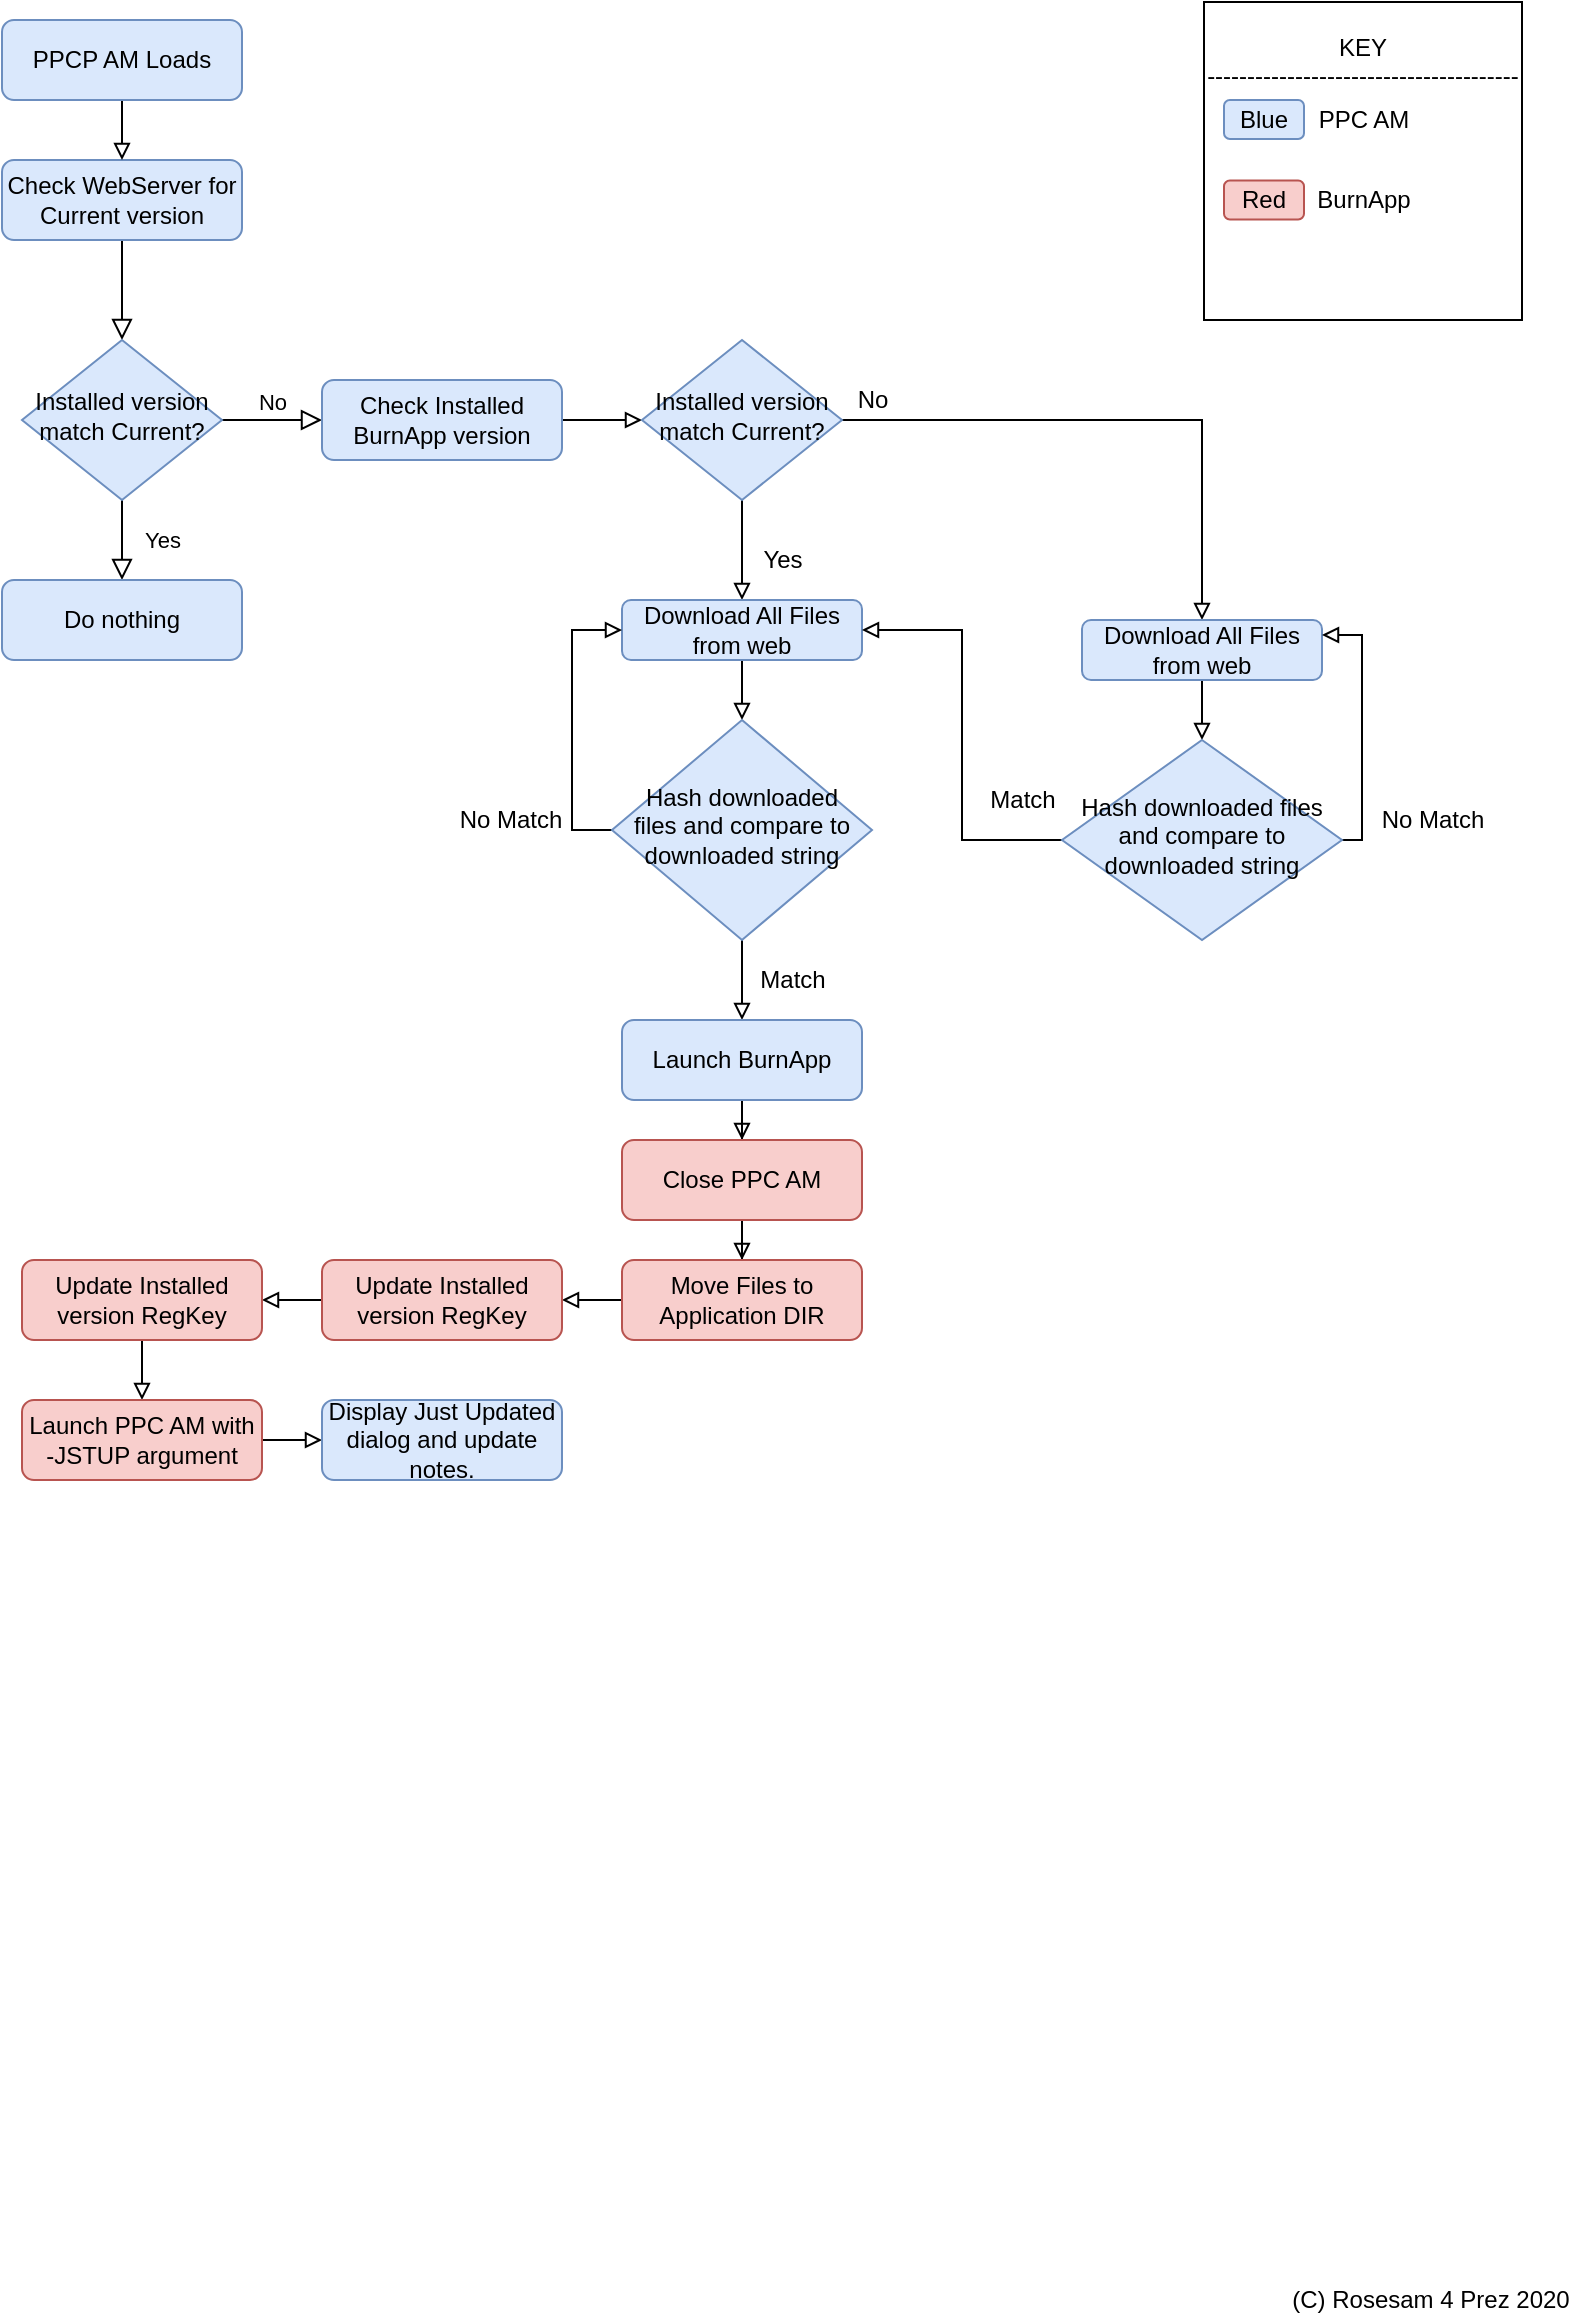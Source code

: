 <mxfile version="14.0.1" type="device"><diagram id="C5RBs43oDa-KdzZeNtuy" name="Page-1"><mxGraphModel dx="1422" dy="800" grid="1" gridSize="10" guides="1" tooltips="1" connect="1" arrows="1" fold="1" page="1" pageScale="1" pageWidth="827" pageHeight="1169" math="0" shadow="0"><root><mxCell id="WIyWlLk6GJQsqaUBKTNV-0"/><mxCell id="WIyWlLk6GJQsqaUBKTNV-1" parent="WIyWlLk6GJQsqaUBKTNV-0"/><mxCell id="WIyWlLk6GJQsqaUBKTNV-2" value="" style="rounded=0;html=1;jettySize=auto;orthogonalLoop=1;fontSize=11;endArrow=block;endFill=0;endSize=8;strokeWidth=1;shadow=0;labelBackgroundColor=none;edgeStyle=orthogonalEdgeStyle;" parent="WIyWlLk6GJQsqaUBKTNV-1" source="WIyWlLk6GJQsqaUBKTNV-3" target="WIyWlLk6GJQsqaUBKTNV-6" edge="1"><mxGeometry relative="1" as="geometry"/></mxCell><mxCell id="WIyWlLk6GJQsqaUBKTNV-3" value="Check WebServer for Current version" style="rounded=1;whiteSpace=wrap;html=1;fontSize=12;glass=0;strokeWidth=1;shadow=0;fillColor=#dae8fc;strokeColor=#6c8ebf;" parent="WIyWlLk6GJQsqaUBKTNV-1" vertex="1"><mxGeometry x="39" y="80" width="120" height="40" as="geometry"/></mxCell><mxCell id="WIyWlLk6GJQsqaUBKTNV-4" value="Yes" style="rounded=0;html=1;jettySize=auto;orthogonalLoop=1;fontSize=11;endArrow=block;endFill=0;endSize=8;strokeWidth=1;shadow=0;labelBackgroundColor=none;edgeStyle=orthogonalEdgeStyle;" parent="WIyWlLk6GJQsqaUBKTNV-1" source="WIyWlLk6GJQsqaUBKTNV-6" edge="1"><mxGeometry y="20" relative="1" as="geometry"><mxPoint as="offset"/><mxPoint x="99" y="290" as="targetPoint"/></mxGeometry></mxCell><mxCell id="WIyWlLk6GJQsqaUBKTNV-5" value="No" style="edgeStyle=orthogonalEdgeStyle;rounded=0;html=1;jettySize=auto;orthogonalLoop=1;fontSize=11;endArrow=block;endFill=0;endSize=8;strokeWidth=1;shadow=0;labelBackgroundColor=none;" parent="WIyWlLk6GJQsqaUBKTNV-1" source="WIyWlLk6GJQsqaUBKTNV-6" edge="1"><mxGeometry y="10" relative="1" as="geometry"><mxPoint as="offset"/><mxPoint x="199" y="210" as="targetPoint"/></mxGeometry></mxCell><mxCell id="WIyWlLk6GJQsqaUBKTNV-6" value="Installed version match Current?" style="rhombus;whiteSpace=wrap;html=1;shadow=0;fontFamily=Helvetica;fontSize=12;align=center;strokeWidth=1;spacing=6;spacingTop=-4;fillColor=#dae8fc;strokeColor=#6c8ebf;" parent="WIyWlLk6GJQsqaUBKTNV-1" vertex="1"><mxGeometry x="49" y="170" width="100" height="80" as="geometry"/></mxCell><mxCell id="WIyWlLk6GJQsqaUBKTNV-11" value="Do nothing" style="rounded=1;whiteSpace=wrap;html=1;fontSize=12;glass=0;strokeWidth=1;shadow=0;fillColor=#dae8fc;strokeColor=#6c8ebf;" parent="WIyWlLk6GJQsqaUBKTNV-1" vertex="1"><mxGeometry x="39" y="290" width="120" height="40" as="geometry"/></mxCell><mxCell id="u6VbgzoQnvYqT4Sm6u48-1" value="" style="edgeStyle=orthogonalEdgeStyle;rounded=0;orthogonalLoop=1;jettySize=auto;html=1;endArrow=block;endFill=0;" edge="1" parent="WIyWlLk6GJQsqaUBKTNV-1" source="u6VbgzoQnvYqT4Sm6u48-0" target="WIyWlLk6GJQsqaUBKTNV-3"><mxGeometry relative="1" as="geometry"/></mxCell><mxCell id="u6VbgzoQnvYqT4Sm6u48-0" value="PPCP AM Loads" style="rounded=1;whiteSpace=wrap;html=1;fontSize=12;glass=0;strokeWidth=1;shadow=0;fillColor=#dae8fc;strokeColor=#6c8ebf;" vertex="1" parent="WIyWlLk6GJQsqaUBKTNV-1"><mxGeometry x="39" y="10" width="120" height="40" as="geometry"/></mxCell><mxCell id="u6VbgzoQnvYqT4Sm6u48-6" value="" style="edgeStyle=orthogonalEdgeStyle;rounded=0;orthogonalLoop=1;jettySize=auto;html=1;endArrow=block;endFill=0;" edge="1" parent="WIyWlLk6GJQsqaUBKTNV-1" source="u6VbgzoQnvYqT4Sm6u48-4" target="u6VbgzoQnvYqT4Sm6u48-5"><mxGeometry relative="1" as="geometry"/></mxCell><mxCell id="u6VbgzoQnvYqT4Sm6u48-4" value="Check Installed BurnApp version" style="rounded=1;whiteSpace=wrap;html=1;fontSize=12;glass=0;strokeWidth=1;shadow=0;fillColor=#dae8fc;strokeColor=#6c8ebf;" vertex="1" parent="WIyWlLk6GJQsqaUBKTNV-1"><mxGeometry x="199" y="190" width="120" height="40" as="geometry"/></mxCell><mxCell id="u6VbgzoQnvYqT4Sm6u48-14" value="" style="edgeStyle=orthogonalEdgeStyle;rounded=0;orthogonalLoop=1;jettySize=auto;html=1;endArrow=block;endFill=0;" edge="1" parent="WIyWlLk6GJQsqaUBKTNV-1" source="u6VbgzoQnvYqT4Sm6u48-5" target="u6VbgzoQnvYqT4Sm6u48-10"><mxGeometry relative="1" as="geometry"/></mxCell><mxCell id="u6VbgzoQnvYqT4Sm6u48-22" style="edgeStyle=orthogonalEdgeStyle;rounded=0;orthogonalLoop=1;jettySize=auto;html=1;exitX=1;exitY=0.5;exitDx=0;exitDy=0;endArrow=block;endFill=0;" edge="1" parent="WIyWlLk6GJQsqaUBKTNV-1" source="u6VbgzoQnvYqT4Sm6u48-5" target="u6VbgzoQnvYqT4Sm6u48-18"><mxGeometry relative="1" as="geometry"/></mxCell><mxCell id="u6VbgzoQnvYqT4Sm6u48-5" value="Installed version match Current?" style="rhombus;whiteSpace=wrap;html=1;shadow=0;fontFamily=Helvetica;fontSize=12;align=center;strokeWidth=1;spacing=6;spacingTop=-4;fillColor=#dae8fc;strokeColor=#6c8ebf;" vertex="1" parent="WIyWlLk6GJQsqaUBKTNV-1"><mxGeometry x="359" y="170" width="100" height="80" as="geometry"/></mxCell><mxCell id="u6VbgzoQnvYqT4Sm6u48-9" value="Yes" style="text;html=1;align=center;verticalAlign=middle;resizable=0;points=[];autosize=1;" vertex="1" parent="WIyWlLk6GJQsqaUBKTNV-1"><mxGeometry x="409" y="270" width="40" height="20" as="geometry"/></mxCell><mxCell id="u6VbgzoQnvYqT4Sm6u48-13" value="" style="edgeStyle=orthogonalEdgeStyle;rounded=0;orthogonalLoop=1;jettySize=auto;html=1;endArrow=block;endFill=0;" edge="1" parent="WIyWlLk6GJQsqaUBKTNV-1" source="u6VbgzoQnvYqT4Sm6u48-10" target="u6VbgzoQnvYqT4Sm6u48-12"><mxGeometry relative="1" as="geometry"/></mxCell><mxCell id="u6VbgzoQnvYqT4Sm6u48-10" value="Download All Files from web" style="rounded=1;whiteSpace=wrap;html=1;fontSize=12;glass=0;strokeWidth=1;shadow=0;fillColor=#dae8fc;strokeColor=#6c8ebf;" vertex="1" parent="WIyWlLk6GJQsqaUBKTNV-1"><mxGeometry x="349" y="300" width="120" height="30" as="geometry"/></mxCell><mxCell id="u6VbgzoQnvYqT4Sm6u48-28" style="edgeStyle=orthogonalEdgeStyle;rounded=0;orthogonalLoop=1;jettySize=auto;html=1;exitX=0;exitY=0.5;exitDx=0;exitDy=0;entryX=0;entryY=0.5;entryDx=0;entryDy=0;endArrow=block;endFill=0;" edge="1" parent="WIyWlLk6GJQsqaUBKTNV-1" source="u6VbgzoQnvYqT4Sm6u48-12" target="u6VbgzoQnvYqT4Sm6u48-10"><mxGeometry relative="1" as="geometry"/></mxCell><mxCell id="u6VbgzoQnvYqT4Sm6u48-31" value="" style="edgeStyle=orthogonalEdgeStyle;rounded=0;orthogonalLoop=1;jettySize=auto;html=1;endArrow=block;endFill=0;" edge="1" parent="WIyWlLk6GJQsqaUBKTNV-1" source="u6VbgzoQnvYqT4Sm6u48-12" target="u6VbgzoQnvYqT4Sm6u48-30"><mxGeometry relative="1" as="geometry"/></mxCell><mxCell id="u6VbgzoQnvYqT4Sm6u48-12" value="Hash downloaded files and compare to downloaded string" style="rhombus;whiteSpace=wrap;html=1;shadow=0;fontFamily=Helvetica;fontSize=12;align=center;strokeWidth=1;spacing=6;spacingTop=-4;fillColor=#dae8fc;strokeColor=#6c8ebf;" vertex="1" parent="WIyWlLk6GJQsqaUBKTNV-1"><mxGeometry x="344" y="360" width="130" height="110" as="geometry"/></mxCell><mxCell id="u6VbgzoQnvYqT4Sm6u48-17" value="" style="edgeStyle=orthogonalEdgeStyle;rounded=0;orthogonalLoop=1;jettySize=auto;html=1;endArrow=block;endFill=0;" edge="1" parent="WIyWlLk6GJQsqaUBKTNV-1" source="u6VbgzoQnvYqT4Sm6u48-18" target="u6VbgzoQnvYqT4Sm6u48-19"><mxGeometry relative="1" as="geometry"/></mxCell><mxCell id="u6VbgzoQnvYqT4Sm6u48-18" value="Download All Files from web" style="rounded=1;whiteSpace=wrap;html=1;fontSize=12;glass=0;strokeWidth=1;shadow=0;fillColor=#dae8fc;strokeColor=#6c8ebf;" vertex="1" parent="WIyWlLk6GJQsqaUBKTNV-1"><mxGeometry x="579" y="310" width="120" height="30" as="geometry"/></mxCell><mxCell id="u6VbgzoQnvYqT4Sm6u48-20" style="edgeStyle=orthogonalEdgeStyle;rounded=0;orthogonalLoop=1;jettySize=auto;html=1;entryX=1;entryY=0.5;entryDx=0;entryDy=0;endArrow=block;endFill=0;" edge="1" parent="WIyWlLk6GJQsqaUBKTNV-1" source="u6VbgzoQnvYqT4Sm6u48-19" target="u6VbgzoQnvYqT4Sm6u48-10"><mxGeometry relative="1" as="geometry"/></mxCell><mxCell id="u6VbgzoQnvYqT4Sm6u48-26" style="edgeStyle=orthogonalEdgeStyle;rounded=0;orthogonalLoop=1;jettySize=auto;html=1;endArrow=block;endFill=0;entryX=1;entryY=0.25;entryDx=0;entryDy=0;" edge="1" parent="WIyWlLk6GJQsqaUBKTNV-1" source="u6VbgzoQnvYqT4Sm6u48-19" target="u6VbgzoQnvYqT4Sm6u48-18"><mxGeometry relative="1" as="geometry"><mxPoint x="729" y="320" as="targetPoint"/><Array as="points"><mxPoint x="719" y="420"/><mxPoint x="719" y="318"/></Array></mxGeometry></mxCell><mxCell id="u6VbgzoQnvYqT4Sm6u48-19" value="Hash downloaded files and compare to downloaded string" style="rhombus;whiteSpace=wrap;html=1;shadow=0;fontFamily=Helvetica;fontSize=12;align=center;strokeWidth=1;spacing=6;spacingTop=-4;fillColor=#dae8fc;strokeColor=#6c8ebf;" vertex="1" parent="WIyWlLk6GJQsqaUBKTNV-1"><mxGeometry x="569" y="370" width="140" height="100" as="geometry"/></mxCell><mxCell id="u6VbgzoQnvYqT4Sm6u48-21" value="Match" style="text;html=1;align=center;verticalAlign=middle;resizable=0;points=[];autosize=1;" vertex="1" parent="WIyWlLk6GJQsqaUBKTNV-1"><mxGeometry x="524" y="390" width="50" height="20" as="geometry"/></mxCell><mxCell id="u6VbgzoQnvYqT4Sm6u48-27" value="No Match" style="text;html=1;align=center;verticalAlign=middle;resizable=0;points=[];autosize=1;" vertex="1" parent="WIyWlLk6GJQsqaUBKTNV-1"><mxGeometry x="719" y="400" width="70" height="20" as="geometry"/></mxCell><mxCell id="u6VbgzoQnvYqT4Sm6u48-29" value="No Match" style="text;html=1;align=center;verticalAlign=middle;resizable=0;points=[];autosize=1;" vertex="1" parent="WIyWlLk6GJQsqaUBKTNV-1"><mxGeometry x="258" y="400" width="70" height="20" as="geometry"/></mxCell><mxCell id="u6VbgzoQnvYqT4Sm6u48-37" value="" style="edgeStyle=orthogonalEdgeStyle;rounded=0;orthogonalLoop=1;jettySize=auto;html=1;endArrow=block;endFill=0;" edge="1" parent="WIyWlLk6GJQsqaUBKTNV-1" source="u6VbgzoQnvYqT4Sm6u48-30" target="u6VbgzoQnvYqT4Sm6u48-35"><mxGeometry relative="1" as="geometry"/></mxCell><mxCell id="u6VbgzoQnvYqT4Sm6u48-30" value="Launch BurnApp" style="rounded=1;whiteSpace=wrap;html=1;fontSize=12;glass=0;strokeWidth=1;shadow=0;fillColor=#dae8fc;strokeColor=#6c8ebf;" vertex="1" parent="WIyWlLk6GJQsqaUBKTNV-1"><mxGeometry x="349" y="510" width="120" height="40" as="geometry"/></mxCell><mxCell id="u6VbgzoQnvYqT4Sm6u48-32" value="Match" style="text;html=1;align=center;verticalAlign=middle;resizable=0;points=[];autosize=1;" vertex="1" parent="WIyWlLk6GJQsqaUBKTNV-1"><mxGeometry x="409" y="480" width="50" height="20" as="geometry"/></mxCell><mxCell id="u6VbgzoQnvYqT4Sm6u48-33" value="No" style="text;html=1;align=center;verticalAlign=middle;resizable=0;points=[];autosize=1;" vertex="1" parent="WIyWlLk6GJQsqaUBKTNV-1"><mxGeometry x="459" y="190" width="30" height="20" as="geometry"/></mxCell><mxCell id="u6VbgzoQnvYqT4Sm6u48-39" value="" style="edgeStyle=orthogonalEdgeStyle;rounded=0;orthogonalLoop=1;jettySize=auto;html=1;endArrow=block;endFill=0;" edge="1" parent="WIyWlLk6GJQsqaUBKTNV-1" source="u6VbgzoQnvYqT4Sm6u48-35" target="u6VbgzoQnvYqT4Sm6u48-38"><mxGeometry relative="1" as="geometry"/></mxCell><mxCell id="u6VbgzoQnvYqT4Sm6u48-35" value="Close PPC AM" style="rounded=1;whiteSpace=wrap;html=1;fontSize=12;glass=0;strokeWidth=1;shadow=0;fillColor=#f8cecc;strokeColor=#b85450;" vertex="1" parent="WIyWlLk6GJQsqaUBKTNV-1"><mxGeometry x="349" y="570" width="120" height="40" as="geometry"/></mxCell><mxCell id="u6VbgzoQnvYqT4Sm6u48-42" value="" style="edgeStyle=orthogonalEdgeStyle;rounded=0;orthogonalLoop=1;jettySize=auto;html=1;endArrow=block;endFill=0;" edge="1" parent="WIyWlLk6GJQsqaUBKTNV-1" source="u6VbgzoQnvYqT4Sm6u48-38" target="u6VbgzoQnvYqT4Sm6u48-40"><mxGeometry relative="1" as="geometry"/></mxCell><mxCell id="u6VbgzoQnvYqT4Sm6u48-38" value="Move Files to Application DIR" style="rounded=1;whiteSpace=wrap;html=1;fontSize=12;glass=0;strokeWidth=1;shadow=0;fillColor=#f8cecc;strokeColor=#b85450;" vertex="1" parent="WIyWlLk6GJQsqaUBKTNV-1"><mxGeometry x="349" y="630" width="120" height="40" as="geometry"/></mxCell><mxCell id="u6VbgzoQnvYqT4Sm6u48-43" value="" style="edgeStyle=orthogonalEdgeStyle;rounded=0;orthogonalLoop=1;jettySize=auto;html=1;endArrow=block;endFill=0;" edge="1" parent="WIyWlLk6GJQsqaUBKTNV-1" source="u6VbgzoQnvYqT4Sm6u48-40" target="u6VbgzoQnvYqT4Sm6u48-41"><mxGeometry relative="1" as="geometry"/></mxCell><mxCell id="u6VbgzoQnvYqT4Sm6u48-40" value="Update Installed version RegKey" style="rounded=1;whiteSpace=wrap;html=1;fontSize=12;glass=0;strokeWidth=1;shadow=0;fillColor=#f8cecc;strokeColor=#b85450;" vertex="1" parent="WIyWlLk6GJQsqaUBKTNV-1"><mxGeometry x="199" y="630" width="120" height="40" as="geometry"/></mxCell><mxCell id="u6VbgzoQnvYqT4Sm6u48-45" value="" style="edgeStyle=orthogonalEdgeStyle;rounded=0;orthogonalLoop=1;jettySize=auto;html=1;endArrow=block;endFill=0;" edge="1" parent="WIyWlLk6GJQsqaUBKTNV-1" source="u6VbgzoQnvYqT4Sm6u48-41" target="u6VbgzoQnvYqT4Sm6u48-44"><mxGeometry relative="1" as="geometry"/></mxCell><mxCell id="u6VbgzoQnvYqT4Sm6u48-41" value="Update Installed version RegKey" style="rounded=1;whiteSpace=wrap;html=1;fontSize=12;glass=0;strokeWidth=1;shadow=0;fillColor=#f8cecc;strokeColor=#b85450;" vertex="1" parent="WIyWlLk6GJQsqaUBKTNV-1"><mxGeometry x="49" y="630" width="120" height="40" as="geometry"/></mxCell><mxCell id="u6VbgzoQnvYqT4Sm6u48-47" value="" style="edgeStyle=orthogonalEdgeStyle;rounded=0;orthogonalLoop=1;jettySize=auto;html=1;endArrow=block;endFill=0;" edge="1" parent="WIyWlLk6GJQsqaUBKTNV-1" source="u6VbgzoQnvYqT4Sm6u48-44" target="u6VbgzoQnvYqT4Sm6u48-46"><mxGeometry relative="1" as="geometry"/></mxCell><mxCell id="u6VbgzoQnvYqT4Sm6u48-44" value="Launch PPC AM with -JSTUP argument" style="rounded=1;whiteSpace=wrap;html=1;fontSize=12;glass=0;strokeWidth=1;shadow=0;fillColor=#f8cecc;strokeColor=#b85450;" vertex="1" parent="WIyWlLk6GJQsqaUBKTNV-1"><mxGeometry x="49" y="700" width="120" height="40" as="geometry"/></mxCell><mxCell id="u6VbgzoQnvYqT4Sm6u48-46" value="Display Just Updated dialog and update notes." style="rounded=1;whiteSpace=wrap;html=1;fontSize=12;glass=0;strokeWidth=1;shadow=0;fillColor=#dae8fc;strokeColor=#6c8ebf;" vertex="1" parent="WIyWlLk6GJQsqaUBKTNV-1"><mxGeometry x="199" y="700" width="120" height="40" as="geometry"/></mxCell><mxCell id="u6VbgzoQnvYqT4Sm6u48-48" value="KEY&lt;br&gt;---------------------------------------&lt;br&gt;&lt;br&gt;&lt;br&gt;&lt;br&gt;&lt;br&gt;&lt;br&gt;&lt;br&gt;&lt;br&gt;" style="whiteSpace=wrap;html=1;aspect=fixed;" vertex="1" parent="WIyWlLk6GJQsqaUBKTNV-1"><mxGeometry x="640" y="1" width="159" height="159" as="geometry"/></mxCell><mxCell id="u6VbgzoQnvYqT4Sm6u48-49" value="Blue" style="rounded=1;whiteSpace=wrap;html=1;fontSize=12;glass=0;strokeWidth=1;shadow=0;fillColor=#dae8fc;strokeColor=#6c8ebf;" vertex="1" parent="WIyWlLk6GJQsqaUBKTNV-1"><mxGeometry x="650" y="50" width="40" height="19.5" as="geometry"/></mxCell><mxCell id="u6VbgzoQnvYqT4Sm6u48-50" value="Red" style="rounded=1;whiteSpace=wrap;html=1;fontSize=12;glass=0;strokeWidth=1;shadow=0;fillColor=#f8cecc;strokeColor=#b85450;" vertex="1" parent="WIyWlLk6GJQsqaUBKTNV-1"><mxGeometry x="650" y="90.25" width="40" height="19.5" as="geometry"/></mxCell><mxCell id="u6VbgzoQnvYqT4Sm6u48-51" value="PPC AM" style="text;html=1;strokeColor=none;fillColor=none;align=center;verticalAlign=middle;whiteSpace=wrap;rounded=0;" vertex="1" parent="WIyWlLk6GJQsqaUBKTNV-1"><mxGeometry x="690" y="50" width="60" height="20" as="geometry"/></mxCell><mxCell id="u6VbgzoQnvYqT4Sm6u48-52" value="BurnApp" style="text;html=1;strokeColor=none;fillColor=none;align=center;verticalAlign=middle;whiteSpace=wrap;rounded=0;" vertex="1" parent="WIyWlLk6GJQsqaUBKTNV-1"><mxGeometry x="690" y="90.25" width="60" height="20" as="geometry"/></mxCell><mxCell id="u6VbgzoQnvYqT4Sm6u48-53" value="(C) Rosesam 4 Prez 2020" style="text;html=1;strokeColor=none;fillColor=none;align=center;verticalAlign=middle;whiteSpace=wrap;rounded=0;" vertex="1" parent="WIyWlLk6GJQsqaUBKTNV-1"><mxGeometry x="680" y="1140" width="147" height="20" as="geometry"/></mxCell></root></mxGraphModel></diagram></mxfile>